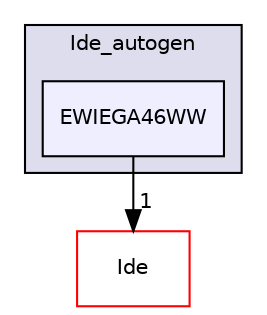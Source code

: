 digraph "build-Ide-Desktop_Qt_6_0_3_GCC_64bit-Debug/Ide_autogen/EWIEGA46WW" {
  compound=true
  node [ fontsize="10", fontname="Helvetica"];
  edge [ labelfontsize="10", labelfontname="Helvetica"];
  subgraph clusterdir_5819f0aafea1b45da47f0d03dcf990db {
    graph [ bgcolor="#ddddee", pencolor="black", label="Ide_autogen" fontname="Helvetica", fontsize="10", URL="dir_5819f0aafea1b45da47f0d03dcf990db.html"]
  dir_79249c360a729d366b37c3f98445d4ce [shape=box, label="EWIEGA46WW", style="filled", fillcolor="#eeeeff", pencolor="black", URL="dir_79249c360a729d366b37c3f98445d4ce.html"];
  }
  dir_68429450acb3cb0c38ed32ec649647d7 [shape=box label="Ide" fillcolor="white" style="filled" color="red" URL="dir_68429450acb3cb0c38ed32ec649647d7.html"];
  dir_79249c360a729d366b37c3f98445d4ce->dir_68429450acb3cb0c38ed32ec649647d7 [headlabel="1", labeldistance=1.5 headhref="dir_000013_000001.html"];
}
